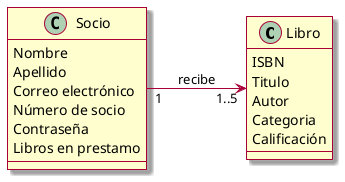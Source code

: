 @startuml
left to right direction
skin rose

class Libro{
ISBN
Titulo
Autor
Categoria
Calificación
}

class Socio{
Nombre
Apellido
Correo electrónico
Número de socio
Contraseña
Libros en prestamo
}

Socio "1" --> "1..5"Libro: recibe

@enduml
